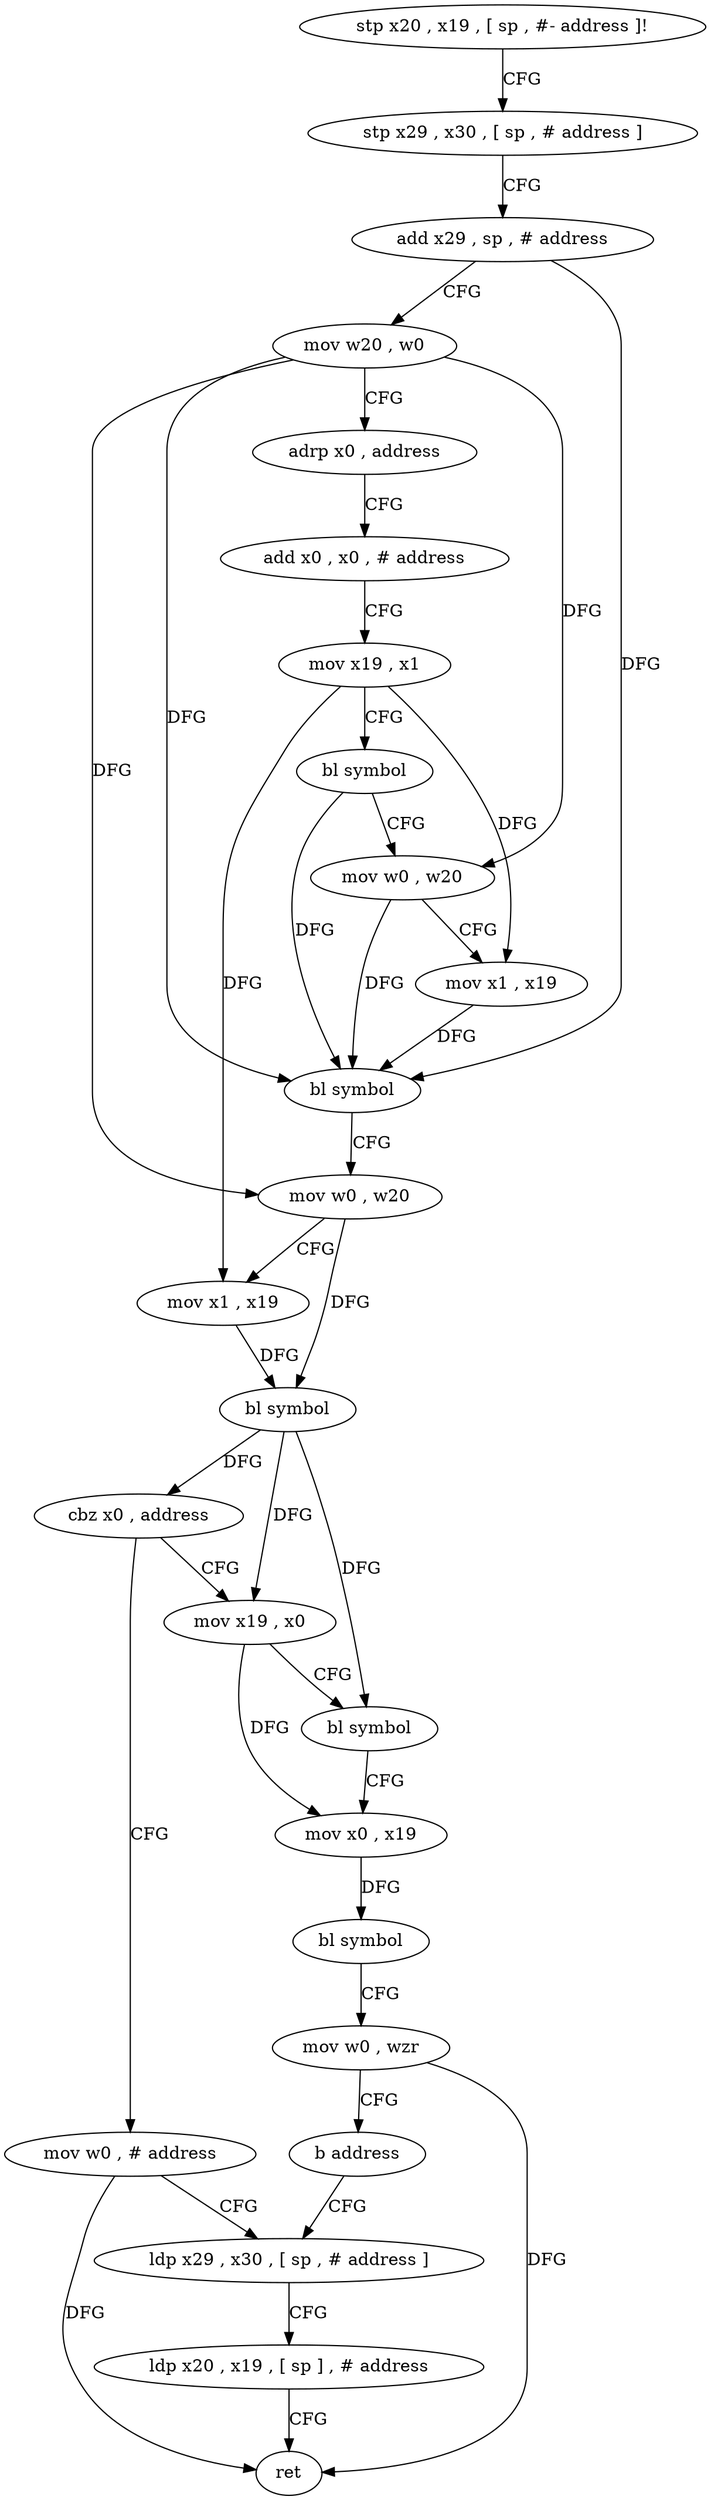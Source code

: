 digraph "func" {
"4219076" [label = "stp x20 , x19 , [ sp , #- address ]!" ]
"4219080" [label = "stp x29 , x30 , [ sp , # address ]" ]
"4219084" [label = "add x29 , sp , # address" ]
"4219088" [label = "mov w20 , w0" ]
"4219092" [label = "adrp x0 , address" ]
"4219096" [label = "add x0 , x0 , # address" ]
"4219100" [label = "mov x19 , x1" ]
"4219104" [label = "bl symbol" ]
"4219108" [label = "mov w0 , w20" ]
"4219112" [label = "mov x1 , x19" ]
"4219116" [label = "bl symbol" ]
"4219120" [label = "mov w0 , w20" ]
"4219124" [label = "mov x1 , x19" ]
"4219128" [label = "bl symbol" ]
"4219132" [label = "cbz x0 , address" ]
"4219160" [label = "mov w0 , # address" ]
"4219136" [label = "mov x19 , x0" ]
"4219164" [label = "ldp x29 , x30 , [ sp , # address ]" ]
"4219140" [label = "bl symbol" ]
"4219144" [label = "mov x0 , x19" ]
"4219148" [label = "bl symbol" ]
"4219152" [label = "mov w0 , wzr" ]
"4219156" [label = "b address" ]
"4219168" [label = "ldp x20 , x19 , [ sp ] , # address" ]
"4219172" [label = "ret" ]
"4219076" -> "4219080" [ label = "CFG" ]
"4219080" -> "4219084" [ label = "CFG" ]
"4219084" -> "4219088" [ label = "CFG" ]
"4219084" -> "4219116" [ label = "DFG" ]
"4219088" -> "4219092" [ label = "CFG" ]
"4219088" -> "4219108" [ label = "DFG" ]
"4219088" -> "4219116" [ label = "DFG" ]
"4219088" -> "4219120" [ label = "DFG" ]
"4219092" -> "4219096" [ label = "CFG" ]
"4219096" -> "4219100" [ label = "CFG" ]
"4219100" -> "4219104" [ label = "CFG" ]
"4219100" -> "4219112" [ label = "DFG" ]
"4219100" -> "4219124" [ label = "DFG" ]
"4219104" -> "4219108" [ label = "CFG" ]
"4219104" -> "4219116" [ label = "DFG" ]
"4219108" -> "4219112" [ label = "CFG" ]
"4219108" -> "4219116" [ label = "DFG" ]
"4219112" -> "4219116" [ label = "DFG" ]
"4219116" -> "4219120" [ label = "CFG" ]
"4219120" -> "4219124" [ label = "CFG" ]
"4219120" -> "4219128" [ label = "DFG" ]
"4219124" -> "4219128" [ label = "DFG" ]
"4219128" -> "4219132" [ label = "DFG" ]
"4219128" -> "4219136" [ label = "DFG" ]
"4219128" -> "4219140" [ label = "DFG" ]
"4219132" -> "4219160" [ label = "CFG" ]
"4219132" -> "4219136" [ label = "CFG" ]
"4219160" -> "4219164" [ label = "CFG" ]
"4219160" -> "4219172" [ label = "DFG" ]
"4219136" -> "4219140" [ label = "CFG" ]
"4219136" -> "4219144" [ label = "DFG" ]
"4219164" -> "4219168" [ label = "CFG" ]
"4219140" -> "4219144" [ label = "CFG" ]
"4219144" -> "4219148" [ label = "DFG" ]
"4219148" -> "4219152" [ label = "CFG" ]
"4219152" -> "4219156" [ label = "CFG" ]
"4219152" -> "4219172" [ label = "DFG" ]
"4219156" -> "4219164" [ label = "CFG" ]
"4219168" -> "4219172" [ label = "CFG" ]
}
